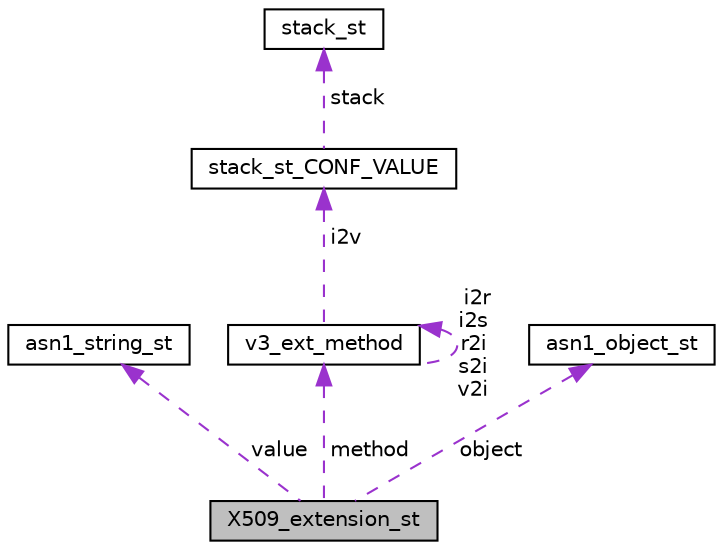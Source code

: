 digraph "X509_extension_st"
{
 // LATEX_PDF_SIZE
  edge [fontname="Helvetica",fontsize="10",labelfontname="Helvetica",labelfontsize="10"];
  node [fontname="Helvetica",fontsize="10",shape=record];
  Node1 [label="X509_extension_st",height=0.2,width=0.4,color="black", fillcolor="grey75", style="filled", fontcolor="black",tooltip=" "];
  Node2 -> Node1 [dir="back",color="darkorchid3",fontsize="10",style="dashed",label=" value" ,fontname="Helvetica"];
  Node2 [label="asn1_string_st",height=0.2,width=0.4,color="black", fillcolor="white", style="filled",URL="$asn1_8h.html#structasn1__string__st",tooltip=" "];
  Node3 -> Node1 [dir="back",color="darkorchid3",fontsize="10",style="dashed",label=" method" ,fontname="Helvetica"];
  Node3 [label="v3_ext_method",height=0.2,width=0.4,color="black", fillcolor="white", style="filled",URL="$x509v3_8h.html#structv3__ext__method",tooltip=" "];
  Node3 -> Node3 [dir="back",color="darkorchid3",fontsize="10",style="dashed",label=" i2r\ni2s\nr2i\ns2i\nv2i" ,fontname="Helvetica"];
  Node4 -> Node3 [dir="back",color="darkorchid3",fontsize="10",style="dashed",label=" i2v" ,fontname="Helvetica"];
  Node4 [label="stack_st_CONF_VALUE",height=0.2,width=0.4,color="black", fillcolor="white", style="filled",URL="$conf_8h.html#structstack__st___c_o_n_f___v_a_l_u_e",tooltip=" "];
  Node5 -> Node4 [dir="back",color="darkorchid3",fontsize="10",style="dashed",label=" stack" ,fontname="Helvetica"];
  Node5 [label="stack_st",height=0.2,width=0.4,color="black", fillcolor="white", style="filled",URL="$structstack__st.html",tooltip=" "];
  Node6 -> Node1 [dir="back",color="darkorchid3",fontsize="10",style="dashed",label=" object" ,fontname="Helvetica"];
  Node6 [label="asn1_object_st",height=0.2,width=0.4,color="black", fillcolor="white", style="filled",URL="$asn1_8h.html#structasn1__object__st",tooltip=" "];
}
